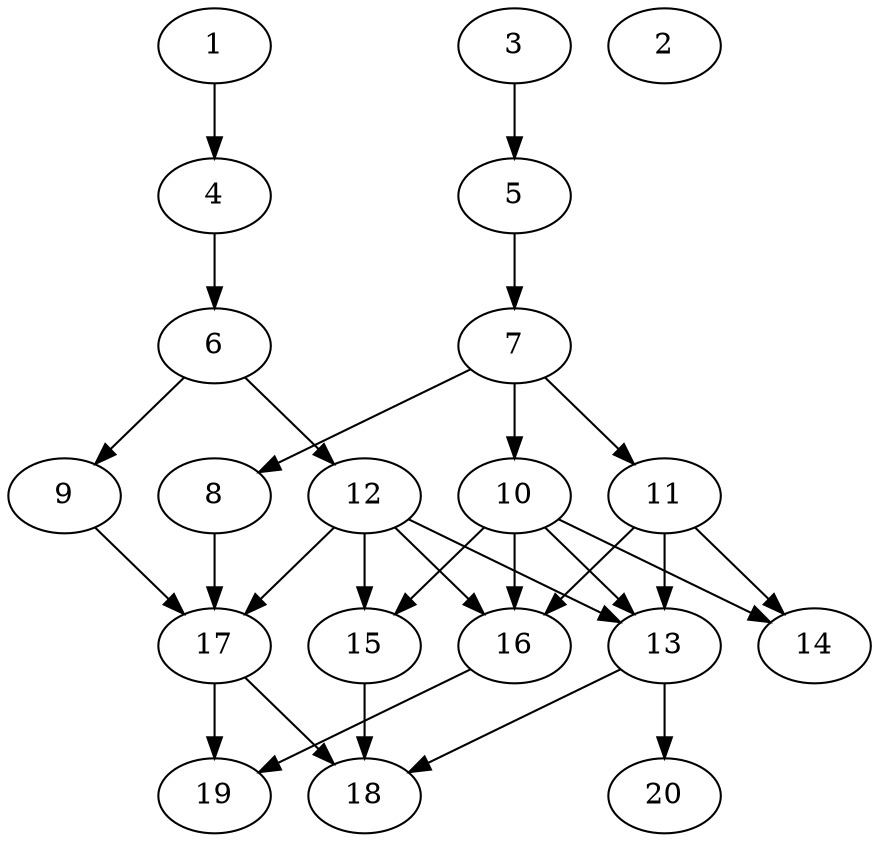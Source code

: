 // DAG automatically generated by daggen at Thu Oct  3 13:58:43 2019
// ./daggen --dot -n 20 --ccr 0.3 --fat 0.5 --regular 0.5 --density 0.5 --mindata 5242880 --maxdata 52428800 
digraph G {
  1 [size="157460480", alpha="0.08", expect_size="47238144"] 
  1 -> 4 [size ="47238144"]
  2 [size="105847467", alpha="0.07", expect_size="31754240"] 
  3 [size="94798507", alpha="0.17", expect_size="28439552"] 
  3 -> 5 [size ="28439552"]
  4 [size="52469760", alpha="0.02", expect_size="15740928"] 
  4 -> 6 [size ="15740928"]
  5 [size="154743467", alpha="0.06", expect_size="46423040"] 
  5 -> 7 [size ="46423040"]
  6 [size="97631573", alpha="0.18", expect_size="29289472"] 
  6 -> 9 [size ="29289472"]
  6 -> 12 [size ="29289472"]
  7 [size="56804693", alpha="0.14", expect_size="17041408"] 
  7 -> 8 [size ="17041408"]
  7 -> 10 [size ="17041408"]
  7 -> 11 [size ="17041408"]
  8 [size="67642027", alpha="0.08", expect_size="20292608"] 
  8 -> 17 [size ="20292608"]
  9 [size="109987840", alpha="0.08", expect_size="32996352"] 
  9 -> 17 [size ="32996352"]
  10 [size="132693333", alpha="0.07", expect_size="39808000"] 
  10 -> 13 [size ="39808000"]
  10 -> 14 [size ="39808000"]
  10 -> 15 [size ="39808000"]
  10 -> 16 [size ="39808000"]
  11 [size="43072853", alpha="0.05", expect_size="12921856"] 
  11 -> 13 [size ="12921856"]
  11 -> 14 [size ="12921856"]
  11 -> 16 [size ="12921856"]
  12 [size="106171733", alpha="0.13", expect_size="31851520"] 
  12 -> 13 [size ="31851520"]
  12 -> 15 [size ="31851520"]
  12 -> 16 [size ="31851520"]
  12 -> 17 [size ="31851520"]
  13 [size="158320640", alpha="0.13", expect_size="47496192"] 
  13 -> 18 [size ="47496192"]
  13 -> 20 [size ="47496192"]
  14 [size="132966400", alpha="0.10", expect_size="39889920"] 
  15 [size="150302720", alpha="0.17", expect_size="45090816"] 
  15 -> 18 [size ="45090816"]
  16 [size="42461867", alpha="0.04", expect_size="12738560"] 
  16 -> 19 [size ="12738560"]
  17 [size="24279040", alpha="0.12", expect_size="7283712"] 
  17 -> 18 [size ="7283712"]
  17 -> 19 [size ="7283712"]
  18 [size="131710293", alpha="0.02", expect_size="39513088"] 
  19 [size="39010987", alpha="0.17", expect_size="11703296"] 
  20 [size="104120320", alpha="0.12", expect_size="31236096"] 
}
